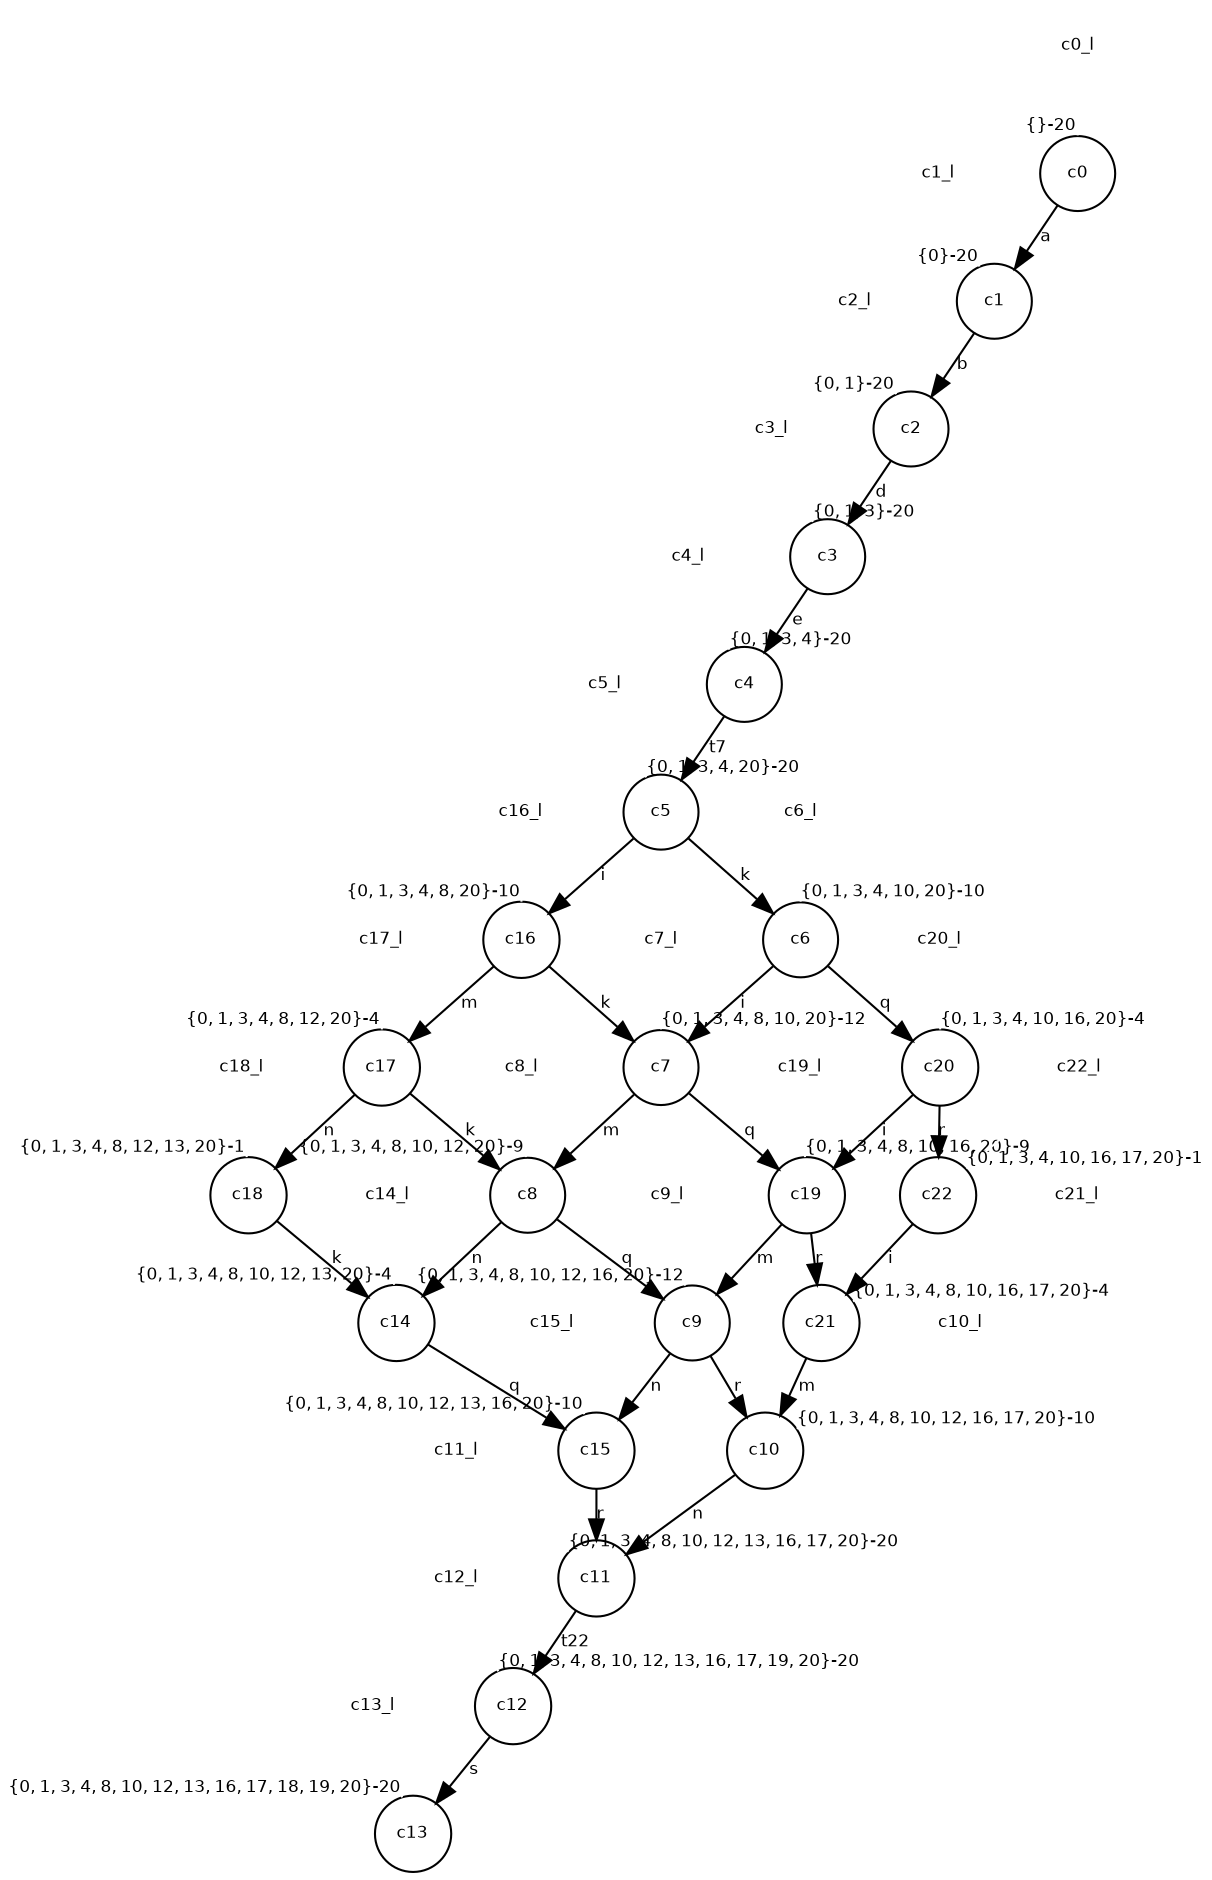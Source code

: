 digraph BP {
graph [fontname="Helvetica" nodesep=0.3 ranksep="0.2 equally" fontsize=10];
node [fontname="Helvetica" fontsize=8 ];
edge [fontname="Helvetica" fontsize=8 color=white arrowhead=none weight="20.0"];

node [shape=circle];
  c0 []
  c0_l [shape=none];
  c0_l -> c0 [headlabel="{}-20"]
  c1 []
  c1_l [shape=none];
  c1_l -> c1 [headlabel="{0}-20"]
  c2 []
  c2_l [shape=none];
  c2_l -> c2 [headlabel="{0, 1}-20"]
  c3 []
  c3_l [shape=none];
  c3_l -> c3 [headlabel="{0, 1, 3}-20"]
  c4 []
  c4_l [shape=none];
  c4_l -> c4 [headlabel="{0, 1, 3, 4}-20"]
  c5 []
  c5_l [shape=none];
  c5_l -> c5 [headlabel="{0, 1, 3, 4, 20}-20"]
  c6 []
  c6_l [shape=none];
  c6_l -> c6 [headlabel="{0, 1, 3, 4, 10, 20}-10"]
  c7 []
  c7_l [shape=none];
  c7_l -> c7 [headlabel="{0, 1, 3, 4, 8, 10, 20}-12"]
  c8 []
  c8_l [shape=none];
  c8_l -> c8 [headlabel="{0, 1, 3, 4, 8, 10, 12, 20}-9"]
  c9 []
  c9_l [shape=none];
  c9_l -> c9 [headlabel="{0, 1, 3, 4, 8, 10, 12, 16, 20}-12"]
  c10 []
  c10_l [shape=none];
  c10_l -> c10 [headlabel="{0, 1, 3, 4, 8, 10, 12, 16, 17, 20}-10"]
  c11 []
  c11_l [shape=none];
  c11_l -> c11 [headlabel="{0, 1, 3, 4, 8, 10, 12, 13, 16, 17, 20}-20"]
  c12 []
  c12_l [shape=none];
  c12_l -> c12 [headlabel="{0, 1, 3, 4, 8, 10, 12, 13, 16, 17, 19, 20}-20"]
  c13 []
  c13_l [shape=none];
  c13_l -> c13 [headlabel="{0, 1, 3, 4, 8, 10, 12, 13, 16, 17, 18, 19, 20}-20"]
  c14 []
  c14_l [shape=none];
  c14_l -> c14 [headlabel="{0, 1, 3, 4, 8, 10, 12, 13, 20}-4"]
  c15 []
  c15_l [shape=none];
  c15_l -> c15 [headlabel="{0, 1, 3, 4, 8, 10, 12, 13, 16, 20}-10"]
  c16 []
  c16_l [shape=none];
  c16_l -> c16 [headlabel="{0, 1, 3, 4, 8, 20}-10"]
  c17 []
  c17_l [shape=none];
  c17_l -> c17 [headlabel="{0, 1, 3, 4, 8, 12, 20}-4"]
  c18 []
  c18_l [shape=none];
  c18_l -> c18 [headlabel="{0, 1, 3, 4, 8, 12, 13, 20}-1"]
  c19 []
  c19_l [shape=none];
  c19_l -> c19 [headlabel="{0, 1, 3, 4, 8, 10, 16, 20}-9"]
  c20 []
  c20_l [shape=none];
  c20_l -> c20 [headlabel="{0, 1, 3, 4, 10, 16, 20}-4"]
  c21 []
  c21_l [shape=none];
  c21_l -> c21 [headlabel="{0, 1, 3, 4, 8, 10, 16, 17, 20}-4"]
  c22 []
  c22_l [shape=none];
  c22_l -> c22 [headlabel="{0, 1, 3, 4, 10, 16, 17, 20}-1"]


 edge [fontname="Helvetica" fontsize=8 arrowhead=normal color=black];
  c0 -> c1[label="a"]
  c1 -> c2[label="b"]
  c2 -> c3[label="d"]
  c3 -> c4[label="e"]
  c4 -> c5[label="t7"]
  c5 -> c6[label="k"]
  c5 -> c16[label="i"]
  c6 -> c7[label="i"]
  c6 -> c20[label="q"]
  c7 -> c8[label="m"]
  c7 -> c19[label="q"]
  c8 -> c9[label="q"]
  c8 -> c14[label="n"]
  c9 -> c10[label="r"]
  c9 -> c15[label="n"]
  c10 -> c11[label="n"]
  c11 -> c12[label="t22"]
  c12 -> c13[label="s"]
  c14 -> c15[label="q"]
  c15 -> c11[label="r"]
  c16 -> c17[label="m"]
  c16 -> c7[label="k"]
  c17 -> c18[label="n"]
  c17 -> c8[label="k"]
  c18 -> c14[label="k"]
  c19 -> c9[label="m"]
  c19 -> c21[label="r"]
  c20 -> c19[label="i"]
  c20 -> c22[label="r"]
  c21 -> c10[label="m"]
  c22 -> c21[label="i"]
}
